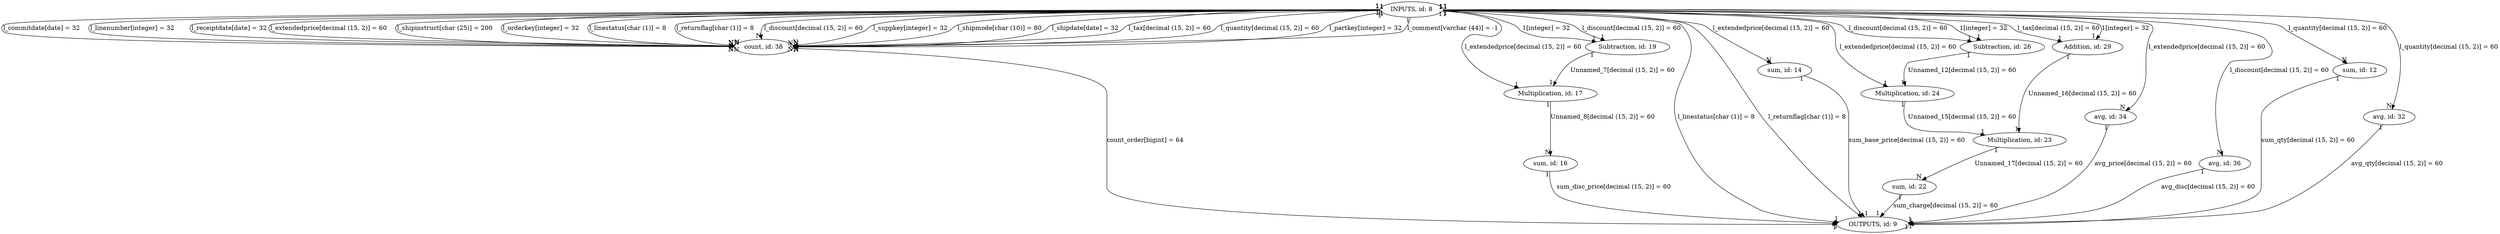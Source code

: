 digraph {
"INPUTS, id: 8" -> "Subtraction, id: 19"[label="l_discount[decimal (15, 2)] = 60", headlabel="1", taillabel="1" ]
"INPUTS, id: 8" -> "count, id: 38"[label="l_extendedprice[decimal (15, 2)] = 60", headlabel="N", taillabel="1" ]
"Multiplication, id: 17" -> "sum, id: 16"[label="Unnamed_8[decimal (15, 2)] = 60", headlabel="N", taillabel="1" ]
"Multiplication, id: 24" -> "Multiplication, id: 23"[label="Unnamed_15[decimal (15, 2)] = 60", headlabel="1", taillabel="1" ]
"sum, id: 16" -> "OUTPUTS, id: 9"[label="sum_disc_price[decimal (15, 2)] = 60", headlabel="1", taillabel="1" ]
"INPUTS, id: 8" -> "count, id: 38"[label="l_shipinstruct[char (25)] = 200", headlabel="N", taillabel="1" ]
"INPUTS, id: 8" -> "count, id: 38"[label="l_orderkey[integer] = 32", headlabel="N", taillabel="1" ]
"INPUTS, id: 8" -> "sum, id: 14"[label="l_extendedprice[decimal (15, 2)] = 60", headlabel="N", taillabel="1" ]
"avg, id: 34" -> "OUTPUTS, id: 9"[label="avg_price[decimal (15, 2)] = 60", headlabel="1", taillabel="1" ]
"INPUTS, id: 8" -> "count, id: 38"[label="l_linestatus[char (1)] = 8", headlabel="N", taillabel="1" ]
"INPUTS, id: 8" -> "Addition, id: 29"[label="l_tax[decimal (15, 2)] = 60", headlabel="1", taillabel="1" ]
"INPUTS, id: 8" -> "count, id: 38"[label="l_returnflag[char (1)] = 8", headlabel="N", taillabel="1" ]
"INPUTS, id: 8" -> "count, id: 38"[label="l_discount[decimal (15, 2)] = 60", headlabel="N", taillabel="1" ]
"INPUTS, id: 8" -> "count, id: 38"[label="l_suppkey[integer] = 32", headlabel="N", taillabel="1" ]
"avg, id: 36" -> "OUTPUTS, id: 9"[label="avg_disc[decimal (15, 2)] = 60", headlabel="1", taillabel="1" ]
"INPUTS, id: 8" -> "Multiplication, id: 24"[label="l_extendedprice[decimal (15, 2)] = 60", headlabel="1", taillabel="1" ]
"INPUTS, id: 8" -> "Subtraction, id: 26"[label="1[integer] = 32", headlabel="1", taillabel="1" ]
"INPUTS, id: 8" -> "Subtraction, id: 26"[label="l_discount[decimal (15, 2)] = 60", headlabel="1", taillabel="1" ]
"Subtraction, id: 19" -> "Multiplication, id: 17"[label="Unnamed_7[decimal (15, 2)] = 60", headlabel="1", taillabel="1" ]
"INPUTS, id: 8" -> "count, id: 38"[label="l_shipmode[char (10)] = 80", headlabel="N", taillabel="1" ]
"INPUTS, id: 8" -> "count, id: 38"[label="l_shipdate[date] = 32", headlabel="N", taillabel="1" ]
"INPUTS, id: 8" -> "count, id: 38"[label="l_tax[decimal (15, 2)] = 60", headlabel="N", taillabel="1" ]
"INPUTS, id: 8" -> "Addition, id: 29"[label="1[integer] = 32", headlabel="1", taillabel="1" ]
"count, id: 38" -> "OUTPUTS, id: 9"[label="count_order[bigint] = 64", headlabel="1", taillabel="1" ]
"INPUTS, id: 8" -> "count, id: 38"[label="l_quantity[decimal (15, 2)] = 60", headlabel="N", taillabel="1" ]
"INPUTS, id: 8" -> "avg, id: 34"[label="l_extendedprice[decimal (15, 2)] = 60", headlabel="N", taillabel="1" ]
"sum, id: 12" -> "OUTPUTS, id: 9"[label="sum_qty[decimal (15, 2)] = 60", headlabel="1", taillabel="1" ]
"INPUTS, id: 8" -> "avg, id: 32"[label="l_quantity[decimal (15, 2)] = 60", headlabel="N", taillabel="1" ]
"Multiplication, id: 23" -> "sum, id: 22"[label="Unnamed_17[decimal (15, 2)] = 60", headlabel="N", taillabel="1" ]
"INPUTS, id: 8" -> "sum, id: 12"[label="l_quantity[decimal (15, 2)] = 60", headlabel="N", taillabel="1" ]
"INPUTS, id: 8" -> "count, id: 38"[label="l_partkey[integer] = 32", headlabel="N", taillabel="1" ]
"Addition, id: 29" -> "Multiplication, id: 23"[label="Unnamed_16[decimal (15, 2)] = 60", headlabel="1", taillabel="1" ]
"INPUTS, id: 8" -> "OUTPUTS, id: 9"[label="l_linestatus[char (1)] = 8", headlabel="1", taillabel="1" ]
"INPUTS, id: 8" -> "Subtraction, id: 19"[label="1[integer] = 32", headlabel="1", taillabel="1" ]
"Subtraction, id: 26" -> "Multiplication, id: 24"[label="Unnamed_12[decimal (15, 2)] = 60", headlabel="1", taillabel="1" ]
"sum, id: 22" -> "OUTPUTS, id: 9"[label="sum_charge[decimal (15, 2)] = 60", headlabel="1", taillabel="1" ]
"avg, id: 32" -> "OUTPUTS, id: 9"[label="avg_qty[decimal (15, 2)] = 60", headlabel="1", taillabel="1" ]
"INPUTS, id: 8" -> "OUTPUTS, id: 9"[label="l_returnflag[char (1)] = 8", headlabel="1", taillabel="1" ]
"INPUTS, id: 8" -> "count, id: 38"[label="l_comment[varchar (44)] = -1", headlabel="N", taillabel="1" ]
"INPUTS, id: 8" -> "count, id: 38"[label="l_commitdate[date] = 32", headlabel="N", taillabel="1" ]
"INPUTS, id: 8" -> "count, id: 38"[label="l_linenumber[integer] = 32", headlabel="N", taillabel="1" ]
"INPUTS, id: 8" -> "avg, id: 36"[label="l_discount[decimal (15, 2)] = 60", headlabel="N", taillabel="1" ]
"sum, id: 14" -> "OUTPUTS, id: 9"[label="sum_base_price[decimal (15, 2)] = 60", headlabel="1", taillabel="1" ]
"INPUTS, id: 8" -> "Multiplication, id: 17"[label="l_extendedprice[decimal (15, 2)] = 60", headlabel="1", taillabel="1" ]
"INPUTS, id: 8" -> "count, id: 38"[label="l_receiptdate[date] = 32", headlabel="N", taillabel="1" ]
}

